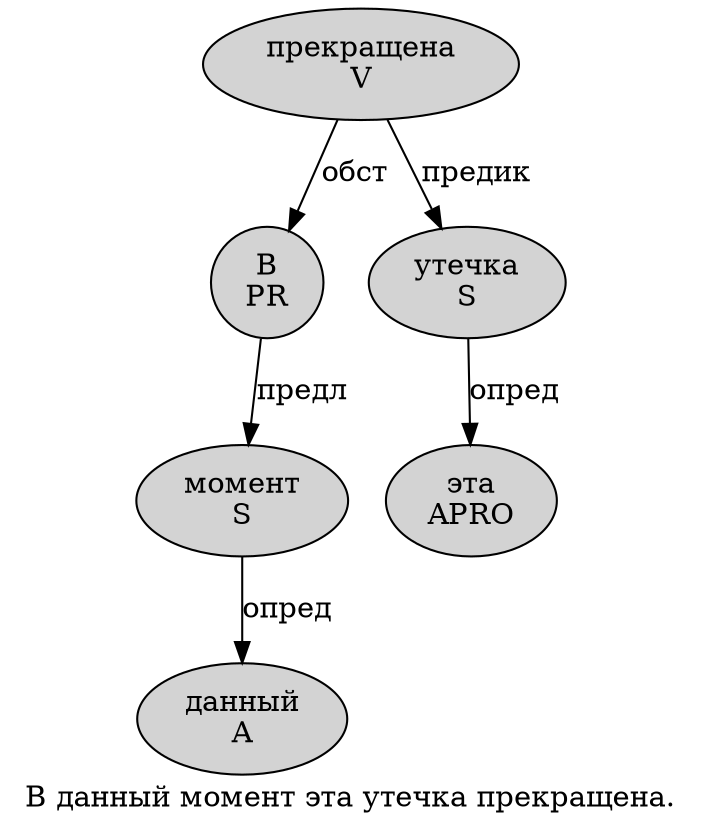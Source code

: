 digraph SENTENCE_219 {
	graph [label="В данный момент эта утечка прекращена."]
	node [style=filled]
		0 [label="В
PR" color="" fillcolor=lightgray penwidth=1 shape=ellipse]
		1 [label="данный
A" color="" fillcolor=lightgray penwidth=1 shape=ellipse]
		2 [label="момент
S" color="" fillcolor=lightgray penwidth=1 shape=ellipse]
		3 [label="эта
APRO" color="" fillcolor=lightgray penwidth=1 shape=ellipse]
		4 [label="утечка
S" color="" fillcolor=lightgray penwidth=1 shape=ellipse]
		5 [label="прекращена
V" color="" fillcolor=lightgray penwidth=1 shape=ellipse]
			2 -> 1 [label="опред"]
			5 -> 0 [label="обст"]
			5 -> 4 [label="предик"]
			0 -> 2 [label="предл"]
			4 -> 3 [label="опред"]
}
